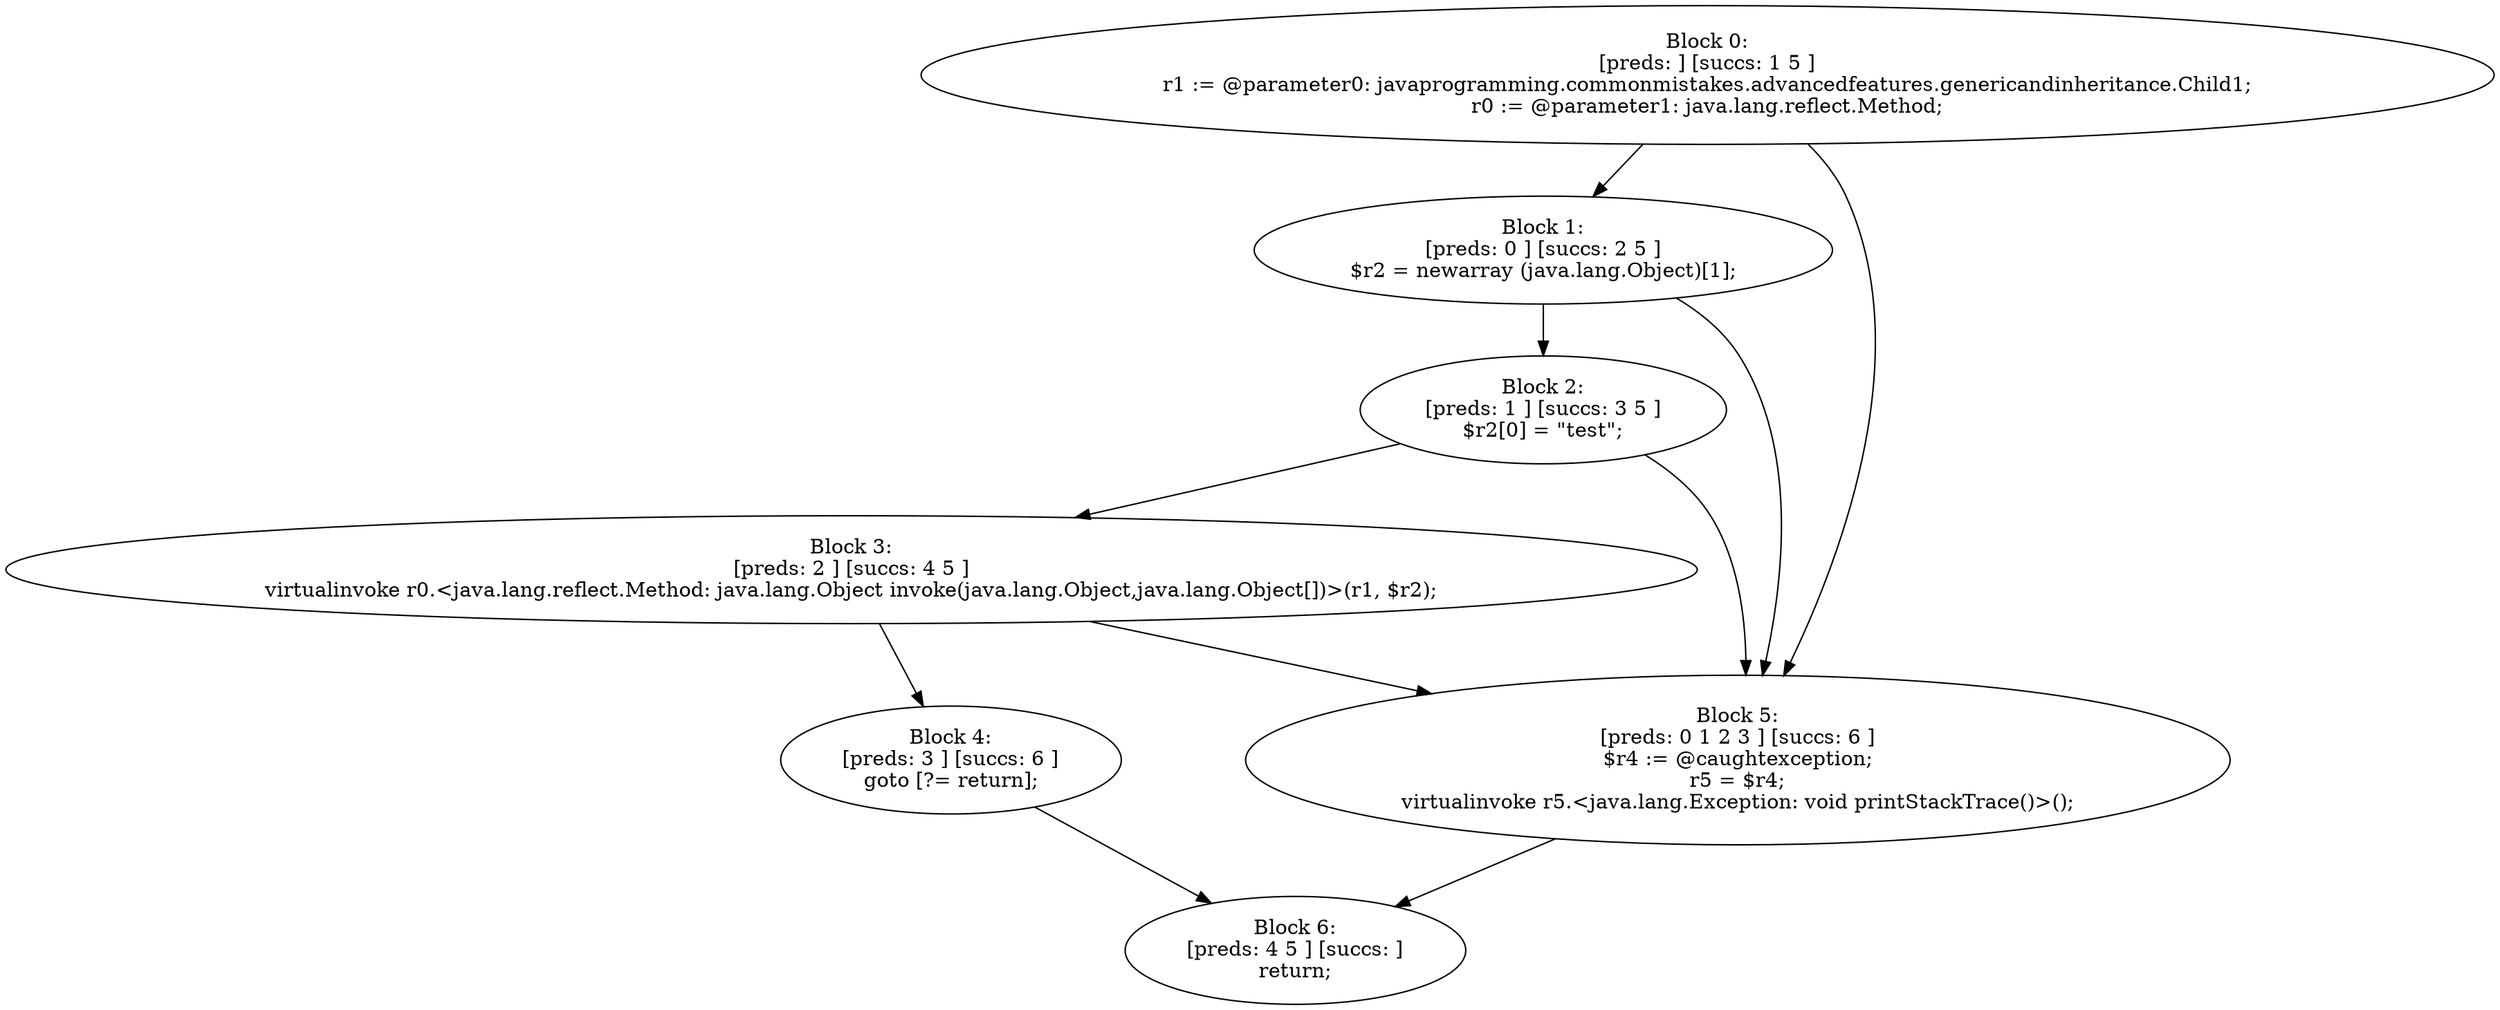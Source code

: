 digraph "unitGraph" {
    "Block 0:
[preds: ] [succs: 1 5 ]
r1 := @parameter0: javaprogramming.commonmistakes.advancedfeatures.genericandinheritance.Child1;
r0 := @parameter1: java.lang.reflect.Method;
"
    "Block 1:
[preds: 0 ] [succs: 2 5 ]
$r2 = newarray (java.lang.Object)[1];
"
    "Block 2:
[preds: 1 ] [succs: 3 5 ]
$r2[0] = \"test\";
"
    "Block 3:
[preds: 2 ] [succs: 4 5 ]
virtualinvoke r0.<java.lang.reflect.Method: java.lang.Object invoke(java.lang.Object,java.lang.Object[])>(r1, $r2);
"
    "Block 4:
[preds: 3 ] [succs: 6 ]
goto [?= return];
"
    "Block 5:
[preds: 0 1 2 3 ] [succs: 6 ]
$r4 := @caughtexception;
r5 = $r4;
virtualinvoke r5.<java.lang.Exception: void printStackTrace()>();
"
    "Block 6:
[preds: 4 5 ] [succs: ]
return;
"
    "Block 0:
[preds: ] [succs: 1 5 ]
r1 := @parameter0: javaprogramming.commonmistakes.advancedfeatures.genericandinheritance.Child1;
r0 := @parameter1: java.lang.reflect.Method;
"->"Block 1:
[preds: 0 ] [succs: 2 5 ]
$r2 = newarray (java.lang.Object)[1];
";
    "Block 0:
[preds: ] [succs: 1 5 ]
r1 := @parameter0: javaprogramming.commonmistakes.advancedfeatures.genericandinheritance.Child1;
r0 := @parameter1: java.lang.reflect.Method;
"->"Block 5:
[preds: 0 1 2 3 ] [succs: 6 ]
$r4 := @caughtexception;
r5 = $r4;
virtualinvoke r5.<java.lang.Exception: void printStackTrace()>();
";
    "Block 1:
[preds: 0 ] [succs: 2 5 ]
$r2 = newarray (java.lang.Object)[1];
"->"Block 2:
[preds: 1 ] [succs: 3 5 ]
$r2[0] = \"test\";
";
    "Block 1:
[preds: 0 ] [succs: 2 5 ]
$r2 = newarray (java.lang.Object)[1];
"->"Block 5:
[preds: 0 1 2 3 ] [succs: 6 ]
$r4 := @caughtexception;
r5 = $r4;
virtualinvoke r5.<java.lang.Exception: void printStackTrace()>();
";
    "Block 2:
[preds: 1 ] [succs: 3 5 ]
$r2[0] = \"test\";
"->"Block 3:
[preds: 2 ] [succs: 4 5 ]
virtualinvoke r0.<java.lang.reflect.Method: java.lang.Object invoke(java.lang.Object,java.lang.Object[])>(r1, $r2);
";
    "Block 2:
[preds: 1 ] [succs: 3 5 ]
$r2[0] = \"test\";
"->"Block 5:
[preds: 0 1 2 3 ] [succs: 6 ]
$r4 := @caughtexception;
r5 = $r4;
virtualinvoke r5.<java.lang.Exception: void printStackTrace()>();
";
    "Block 3:
[preds: 2 ] [succs: 4 5 ]
virtualinvoke r0.<java.lang.reflect.Method: java.lang.Object invoke(java.lang.Object,java.lang.Object[])>(r1, $r2);
"->"Block 4:
[preds: 3 ] [succs: 6 ]
goto [?= return];
";
    "Block 3:
[preds: 2 ] [succs: 4 5 ]
virtualinvoke r0.<java.lang.reflect.Method: java.lang.Object invoke(java.lang.Object,java.lang.Object[])>(r1, $r2);
"->"Block 5:
[preds: 0 1 2 3 ] [succs: 6 ]
$r4 := @caughtexception;
r5 = $r4;
virtualinvoke r5.<java.lang.Exception: void printStackTrace()>();
";
    "Block 4:
[preds: 3 ] [succs: 6 ]
goto [?= return];
"->"Block 6:
[preds: 4 5 ] [succs: ]
return;
";
    "Block 5:
[preds: 0 1 2 3 ] [succs: 6 ]
$r4 := @caughtexception;
r5 = $r4;
virtualinvoke r5.<java.lang.Exception: void printStackTrace()>();
"->"Block 6:
[preds: 4 5 ] [succs: ]
return;
";
}
